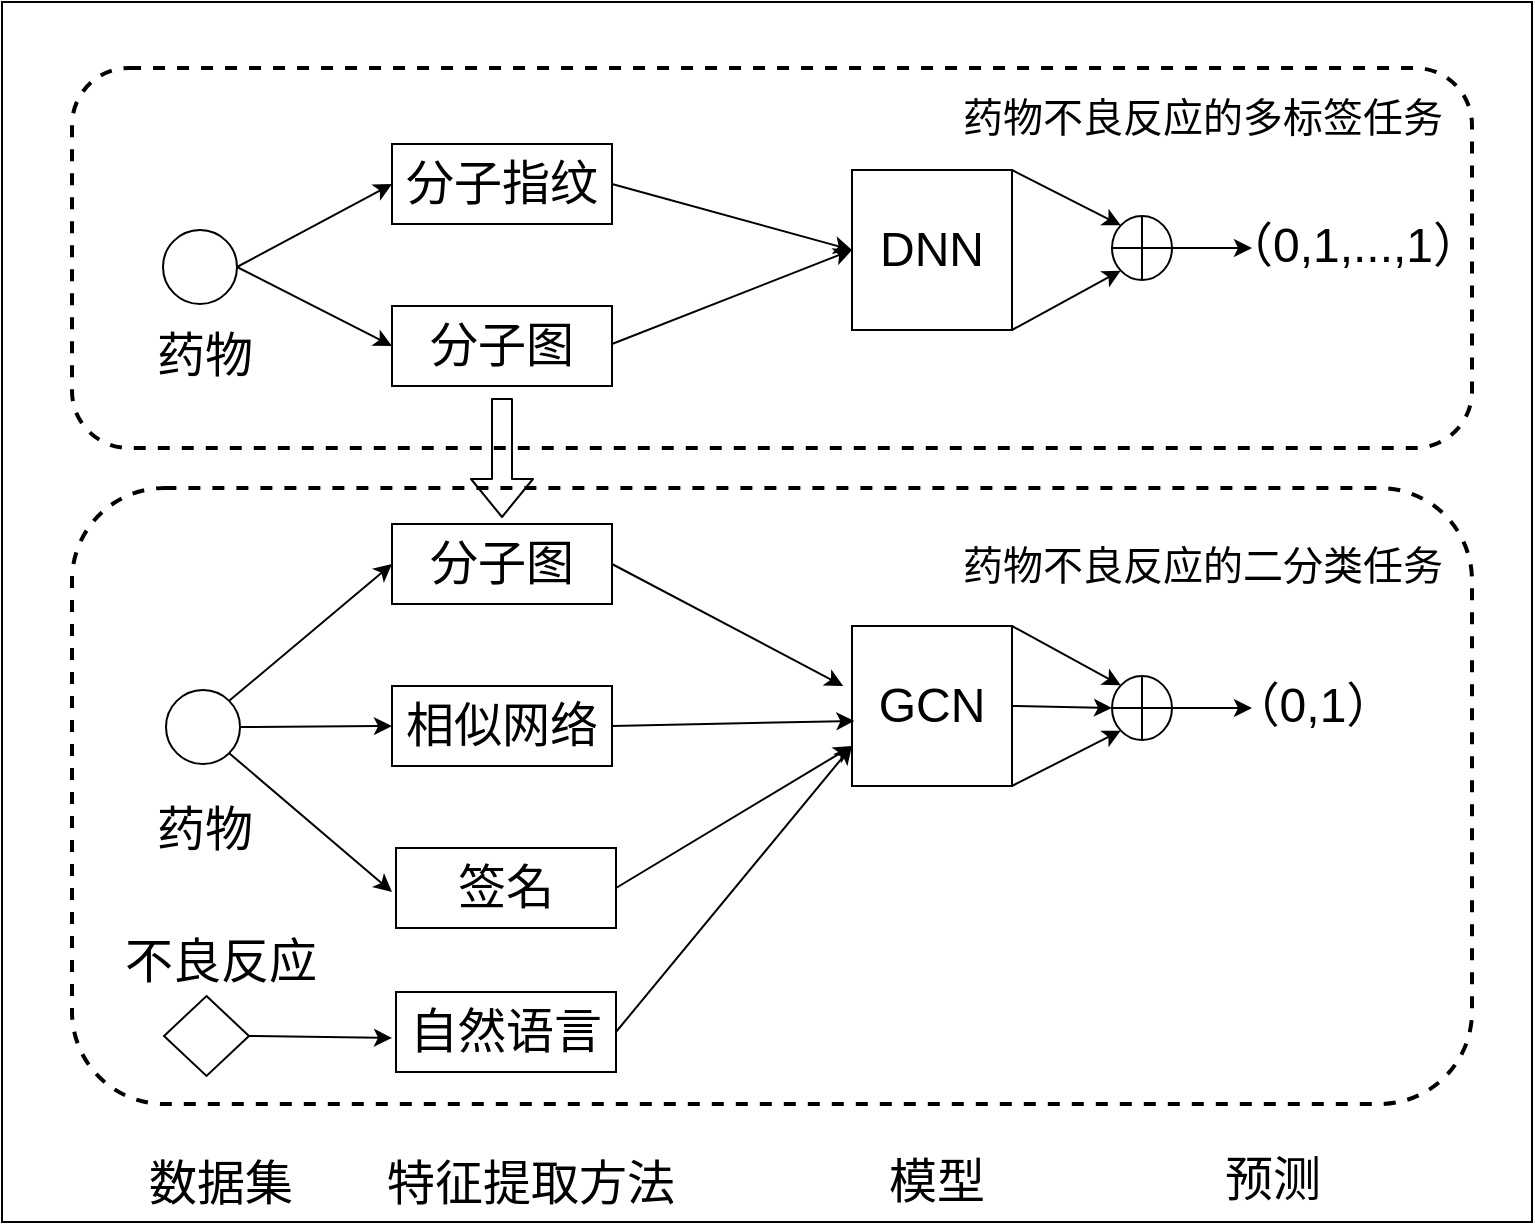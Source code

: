 <mxfile version="17.4.5" type="github">
  <diagram id="mqtwKgHRLnJq7YjzRvvf" name="第 1 页">
    <mxGraphModel dx="1221" dy="622" grid="1" gridSize="10" guides="1" tooltips="1" connect="1" arrows="1" fold="1" page="1" pageScale="1" pageWidth="100" pageHeight="100" math="0" shadow="0">
      <root>
        <mxCell id="0" />
        <mxCell id="1" parent="0" />
        <mxCell id="-MCLap8j8SfnB-G9OxMJ-39" value="" style="rounded=0;whiteSpace=wrap;html=1;sketch=0;fontSize=24;fillColor=none;glass=1;" vertex="1" parent="1">
          <mxGeometry x="15" y="7" width="765" height="610" as="geometry" />
        </mxCell>
        <mxCell id="-MCLap8j8SfnB-G9OxMJ-35" value="" style="rounded=1;whiteSpace=wrap;html=1;sketch=0;fontSize=24;fillColor=none;dashed=1;strokeWidth=2;" vertex="1" parent="1">
          <mxGeometry x="50" y="250" width="700" height="308" as="geometry" />
        </mxCell>
        <mxCell id="JPeQPMN4TfNnXQcviVus-1" value="" style="ellipse;whiteSpace=wrap;html=1;aspect=fixed;" parent="1" vertex="1">
          <mxGeometry x="97" y="351" width="37" height="37" as="geometry" />
        </mxCell>
        <mxCell id="JPeQPMN4TfNnXQcviVus-2" value="" style="rhombus;whiteSpace=wrap;html=1;" parent="1" vertex="1">
          <mxGeometry x="96" y="504" width="42.5" height="40" as="geometry" />
        </mxCell>
        <mxCell id="JPeQPMN4TfNnXQcviVus-3" value="&lt;font style=&quot;font-size: 24px&quot;&gt;分子图&lt;/font&gt;" style="rounded=0;whiteSpace=wrap;html=1;" parent="1" vertex="1">
          <mxGeometry x="210" y="159" width="110" height="40" as="geometry" />
        </mxCell>
        <mxCell id="JPeQPMN4TfNnXQcviVus-4" value="&lt;font style=&quot;font-size: 24px&quot;&gt;相似网络&lt;/font&gt;" style="rounded=0;whiteSpace=wrap;html=1;" parent="1" vertex="1">
          <mxGeometry x="210" y="349" width="110" height="40" as="geometry" />
        </mxCell>
        <mxCell id="JPeQPMN4TfNnXQcviVus-5" value="&lt;font style=&quot;font-size: 24px&quot;&gt;签名&lt;/font&gt;" style="rounded=0;whiteSpace=wrap;html=1;" parent="1" vertex="1">
          <mxGeometry x="212" y="430" width="110" height="40" as="geometry" />
        </mxCell>
        <mxCell id="JPeQPMN4TfNnXQcviVus-6" value="&lt;span style=&quot;font-size: 24px&quot;&gt;自然语言&lt;/span&gt;" style="rounded=0;whiteSpace=wrap;html=1;" parent="1" vertex="1">
          <mxGeometry x="212" y="502" width="110" height="40" as="geometry" />
        </mxCell>
        <mxCell id="JPeQPMN4TfNnXQcviVus-11" value="GCN" style="whiteSpace=wrap;html=1;aspect=fixed;fontSize=24;" parent="1" vertex="1">
          <mxGeometry x="440" y="319" width="80" height="80" as="geometry" />
        </mxCell>
        <mxCell id="JPeQPMN4TfNnXQcviVus-15" value="" style="endArrow=classic;html=1;rounded=0;fontSize=24;exitX=1;exitY=0.5;exitDx=0;exitDy=0;" parent="1" source="JPeQPMN4TfNnXQcviVus-2" edge="1">
          <mxGeometry width="50" height="50" relative="1" as="geometry">
            <mxPoint x="150" y="535" as="sourcePoint" />
            <mxPoint x="210" y="525" as="targetPoint" />
          </mxGeometry>
        </mxCell>
        <mxCell id="JPeQPMN4TfNnXQcviVus-18" value="" style="endArrow=classic;html=1;rounded=0;fontSize=24;exitX=1;exitY=0.5;exitDx=0;exitDy=0;entryX=0.015;entryY=0.593;entryDx=0;entryDy=0;entryPerimeter=0;" parent="1" source="JPeQPMN4TfNnXQcviVus-4" target="JPeQPMN4TfNnXQcviVus-11" edge="1">
          <mxGeometry width="50" height="50" relative="1" as="geometry">
            <mxPoint x="350" y="452" as="sourcePoint" />
            <mxPoint x="400" y="402" as="targetPoint" />
          </mxGeometry>
        </mxCell>
        <mxCell id="JPeQPMN4TfNnXQcviVus-19" value="" style="endArrow=classic;html=1;rounded=0;fontSize=24;exitX=1;exitY=0.5;exitDx=0;exitDy=0;entryX=0;entryY=0.75;entryDx=0;entryDy=0;" parent="1" source="JPeQPMN4TfNnXQcviVus-5" target="JPeQPMN4TfNnXQcviVus-11" edge="1">
          <mxGeometry width="50" height="50" relative="1" as="geometry">
            <mxPoint x="390" y="572" as="sourcePoint" />
            <mxPoint x="440" y="522" as="targetPoint" />
          </mxGeometry>
        </mxCell>
        <mxCell id="JPeQPMN4TfNnXQcviVus-20" value="" style="endArrow=classic;html=1;rounded=0;fontSize=24;exitX=1;exitY=0.5;exitDx=0;exitDy=0;entryX=0;entryY=0.75;entryDx=0;entryDy=0;" parent="1" source="JPeQPMN4TfNnXQcviVus-6" target="JPeQPMN4TfNnXQcviVus-11" edge="1">
          <mxGeometry width="50" height="50" relative="1" as="geometry">
            <mxPoint x="370" y="552" as="sourcePoint" />
            <mxPoint x="420" y="502" as="targetPoint" />
          </mxGeometry>
        </mxCell>
        <mxCell id="JPeQPMN4TfNnXQcviVus-22" value="药物" style="text;html=1;resizable=0;autosize=1;align=center;verticalAlign=middle;points=[];fillColor=none;strokeColor=none;rounded=0;fontSize=24;" parent="1" vertex="1">
          <mxGeometry x="85.5" y="169" width="60" height="30" as="geometry" />
        </mxCell>
        <mxCell id="JPeQPMN4TfNnXQcviVus-24" value="不良反应" style="text;html=1;resizable=0;autosize=1;align=center;verticalAlign=middle;points=[];fillColor=none;strokeColor=none;rounded=0;fontSize=24;" parent="1" vertex="1">
          <mxGeometry x="68.75" y="472" width="110" height="30" as="geometry" />
        </mxCell>
        <mxCell id="JPeQPMN4TfNnXQcviVus-26" value="（0,1）" style="text;html=1;resizable=0;autosize=1;align=center;verticalAlign=middle;points=[];fillColor=none;strokeColor=none;rounded=0;fontSize=24;" parent="1" vertex="1">
          <mxGeometry x="620" y="344" width="100" height="30" as="geometry" />
        </mxCell>
        <mxCell id="-MCLap8j8SfnB-G9OxMJ-1" value="&lt;font style=&quot;font-size: 24px&quot;&gt;DNN&lt;/font&gt;" style="whiteSpace=wrap;html=1;aspect=fixed;rounded=0;sketch=0;" vertex="1" parent="1">
          <mxGeometry x="440" y="91" width="80" height="80" as="geometry" />
        </mxCell>
        <mxCell id="-MCLap8j8SfnB-G9OxMJ-2" value="&lt;span style=&quot;font-size: 24px&quot;&gt;分子指纹&lt;/span&gt;" style="rounded=0;whiteSpace=wrap;html=1;" vertex="1" parent="1">
          <mxGeometry x="210" y="78" width="110" height="40" as="geometry" />
        </mxCell>
        <mxCell id="-MCLap8j8SfnB-G9OxMJ-3" value="" style="endArrow=classic;html=1;rounded=1;sketch=0;fontSize=24;curved=0;entryX=0;entryY=0.5;entryDx=0;entryDy=0;exitX=1;exitY=0.5;exitDx=0;exitDy=0;" edge="1" parent="1" source="-MCLap8j8SfnB-G9OxMJ-25" target="-MCLap8j8SfnB-G9OxMJ-2">
          <mxGeometry width="50" height="50" relative="1" as="geometry">
            <mxPoint x="100" y="118" as="sourcePoint" />
            <mxPoint x="190" y="148" as="targetPoint" />
          </mxGeometry>
        </mxCell>
        <mxCell id="-MCLap8j8SfnB-G9OxMJ-4" value="" style="endArrow=classic;html=1;rounded=1;sketch=0;fontSize=24;curved=0;exitX=1;exitY=0.5;exitDx=0;exitDy=0;entryX=0;entryY=0.5;entryDx=0;entryDy=0;" edge="1" parent="1" source="-MCLap8j8SfnB-G9OxMJ-25" target="JPeQPMN4TfNnXQcviVus-3">
          <mxGeometry width="50" height="50" relative="1" as="geometry">
            <mxPoint x="130" y="278" as="sourcePoint" />
            <mxPoint x="180" y="228" as="targetPoint" />
          </mxGeometry>
        </mxCell>
        <mxCell id="-MCLap8j8SfnB-G9OxMJ-5" value="" style="endArrow=classic;html=1;rounded=1;sketch=0;fontSize=24;curved=0;exitX=1;exitY=0.5;exitDx=0;exitDy=0;entryX=0;entryY=0.5;entryDx=0;entryDy=0;" edge="1" parent="1" source="JPeQPMN4TfNnXQcviVus-1" target="JPeQPMN4TfNnXQcviVus-4">
          <mxGeometry width="50" height="50" relative="1" as="geometry">
            <mxPoint x="150" y="382" as="sourcePoint" />
            <mxPoint x="200" y="332" as="targetPoint" />
          </mxGeometry>
        </mxCell>
        <mxCell id="-MCLap8j8SfnB-G9OxMJ-6" value="" style="endArrow=classic;html=1;rounded=1;sketch=0;fontSize=24;curved=0;exitX=1;exitY=1;exitDx=0;exitDy=0;" edge="1" parent="1" source="JPeQPMN4TfNnXQcviVus-1">
          <mxGeometry width="50" height="50" relative="1" as="geometry">
            <mxPoint x="150" y="452" as="sourcePoint" />
            <mxPoint x="210" y="452" as="targetPoint" />
          </mxGeometry>
        </mxCell>
        <mxCell id="-MCLap8j8SfnB-G9OxMJ-7" value="" style="endArrow=classic;html=1;rounded=1;sketch=0;fontSize=24;curved=0;exitX=1;exitY=0.5;exitDx=0;exitDy=0;entryX=0;entryY=0.5;entryDx=0;entryDy=0;" edge="1" parent="1" source="-MCLap8j8SfnB-G9OxMJ-2" target="-MCLap8j8SfnB-G9OxMJ-1">
          <mxGeometry width="50" height="50" relative="1" as="geometry">
            <mxPoint x="350" y="128" as="sourcePoint" />
            <mxPoint x="400" y="78" as="targetPoint" />
          </mxGeometry>
        </mxCell>
        <mxCell id="-MCLap8j8SfnB-G9OxMJ-8" value="" style="endArrow=classic;html=1;rounded=1;sketch=0;fontSize=24;curved=0;entryX=0;entryY=0.5;entryDx=0;entryDy=0;" edge="1" parent="1" target="-MCLap8j8SfnB-G9OxMJ-1">
          <mxGeometry width="50" height="50" relative="1" as="geometry">
            <mxPoint x="320" y="178" as="sourcePoint" />
            <mxPoint x="390" y="148" as="targetPoint" />
          </mxGeometry>
        </mxCell>
        <mxCell id="-MCLap8j8SfnB-G9OxMJ-9" value="数据集" style="text;html=1;resizable=0;autosize=1;align=center;verticalAlign=middle;points=[];fillColor=none;strokeColor=none;rounded=0;sketch=0;fontSize=24;" vertex="1" parent="1">
          <mxGeometry x="78.75" y="583" width="90" height="30" as="geometry" />
        </mxCell>
        <mxCell id="-MCLap8j8SfnB-G9OxMJ-10" value="特征提取方法" style="text;html=1;resizable=0;autosize=1;align=center;verticalAlign=middle;points=[];fillColor=none;strokeColor=none;rounded=0;sketch=0;fontSize=24;" vertex="1" parent="1">
          <mxGeometry x="199" y="583" width="160" height="30" as="geometry" />
        </mxCell>
        <mxCell id="-MCLap8j8SfnB-G9OxMJ-11" value="模型" style="text;html=1;resizable=0;autosize=1;align=center;verticalAlign=middle;points=[];fillColor=none;strokeColor=none;rounded=0;sketch=0;fontSize=24;" vertex="1" parent="1">
          <mxGeometry x="452" y="582" width="60" height="30" as="geometry" />
        </mxCell>
        <mxCell id="-MCLap8j8SfnB-G9OxMJ-12" value="预测" style="text;html=1;resizable=0;autosize=1;align=center;verticalAlign=middle;points=[];fillColor=none;strokeColor=none;rounded=0;sketch=0;fontSize=24;" vertex="1" parent="1">
          <mxGeometry x="620" y="581" width="60" height="30" as="geometry" />
        </mxCell>
        <mxCell id="-MCLap8j8SfnB-G9OxMJ-13" value="" style="shape=orEllipse;perimeter=ellipsePerimeter;whiteSpace=wrap;html=1;backgroundOutline=1;rounded=0;sketch=0;fontSize=24;" vertex="1" parent="1">
          <mxGeometry x="570" y="344" width="30" height="32" as="geometry" />
        </mxCell>
        <mxCell id="-MCLap8j8SfnB-G9OxMJ-14" value="" style="endArrow=classic;html=1;rounded=1;sketch=0;fontSize=24;curved=0;exitX=1;exitY=0;exitDx=0;exitDy=0;entryX=0;entryY=0;entryDx=0;entryDy=0;" edge="1" parent="1" source="JPeQPMN4TfNnXQcviVus-11" target="-MCLap8j8SfnB-G9OxMJ-13">
          <mxGeometry width="50" height="50" relative="1" as="geometry">
            <mxPoint x="560" y="328" as="sourcePoint" />
            <mxPoint x="610" y="278" as="targetPoint" />
          </mxGeometry>
        </mxCell>
        <mxCell id="-MCLap8j8SfnB-G9OxMJ-15" value="" style="endArrow=classic;html=1;rounded=1;sketch=0;fontSize=24;curved=0;exitX=1;exitY=0.5;exitDx=0;exitDy=0;entryX=0;entryY=0.5;entryDx=0;entryDy=0;" edge="1" parent="1" source="JPeQPMN4TfNnXQcviVus-11" target="-MCLap8j8SfnB-G9OxMJ-13">
          <mxGeometry width="50" height="50" relative="1" as="geometry">
            <mxPoint x="540" y="449" as="sourcePoint" />
            <mxPoint x="590" y="399" as="targetPoint" />
          </mxGeometry>
        </mxCell>
        <mxCell id="-MCLap8j8SfnB-G9OxMJ-16" value="" style="endArrow=classic;html=1;rounded=1;sketch=0;fontSize=24;curved=0;exitX=1;exitY=1;exitDx=0;exitDy=0;entryX=0;entryY=1;entryDx=0;entryDy=0;" edge="1" parent="1" source="JPeQPMN4TfNnXQcviVus-11" target="-MCLap8j8SfnB-G9OxMJ-13">
          <mxGeometry width="50" height="50" relative="1" as="geometry">
            <mxPoint x="540" y="428" as="sourcePoint" />
            <mxPoint x="590" y="378" as="targetPoint" />
          </mxGeometry>
        </mxCell>
        <mxCell id="-MCLap8j8SfnB-G9OxMJ-17" value="" style="endArrow=classic;html=1;rounded=1;sketch=0;fontSize=24;curved=0;exitX=1;exitY=0.5;exitDx=0;exitDy=0;" edge="1" parent="1" source="-MCLap8j8SfnB-G9OxMJ-13">
          <mxGeometry width="50" height="50" relative="1" as="geometry">
            <mxPoint x="620" y="448" as="sourcePoint" />
            <mxPoint x="640" y="360" as="targetPoint" />
          </mxGeometry>
        </mxCell>
        <mxCell id="-MCLap8j8SfnB-G9OxMJ-18" value="" style="shape=orEllipse;perimeter=ellipsePerimeter;whiteSpace=wrap;html=1;backgroundOutline=1;rounded=0;sketch=0;fontSize=24;" vertex="1" parent="1">
          <mxGeometry x="570" y="114" width="30" height="32" as="geometry" />
        </mxCell>
        <mxCell id="-MCLap8j8SfnB-G9OxMJ-19" value="" style="endArrow=classic;html=1;rounded=1;sketch=0;fontSize=24;curved=0;exitX=1;exitY=1;exitDx=0;exitDy=0;entryX=0;entryY=1;entryDx=0;entryDy=0;" edge="1" parent="1" source="-MCLap8j8SfnB-G9OxMJ-1" target="-MCLap8j8SfnB-G9OxMJ-18">
          <mxGeometry width="50" height="50" relative="1" as="geometry">
            <mxPoint x="530" y="178" as="sourcePoint" />
            <mxPoint x="580" y="128" as="targetPoint" />
          </mxGeometry>
        </mxCell>
        <mxCell id="-MCLap8j8SfnB-G9OxMJ-20" value="" style="endArrow=classic;html=1;rounded=1;sketch=0;fontSize=24;curved=0;exitX=1;exitY=0;exitDx=0;exitDy=0;entryX=0;entryY=0;entryDx=0;entryDy=0;" edge="1" parent="1" source="-MCLap8j8SfnB-G9OxMJ-1" target="-MCLap8j8SfnB-G9OxMJ-18">
          <mxGeometry width="50" height="50" relative="1" as="geometry">
            <mxPoint x="550" y="78" as="sourcePoint" />
            <mxPoint x="600" y="28" as="targetPoint" />
          </mxGeometry>
        </mxCell>
        <mxCell id="-MCLap8j8SfnB-G9OxMJ-21" value="" style="endArrow=classic;html=1;rounded=1;sketch=0;fontSize=24;curved=0;exitX=1;exitY=0.5;exitDx=0;exitDy=0;" edge="1" parent="1" source="-MCLap8j8SfnB-G9OxMJ-18">
          <mxGeometry width="50" height="50" relative="1" as="geometry">
            <mxPoint x="670" y="180" as="sourcePoint" />
            <mxPoint x="640" y="130" as="targetPoint" />
          </mxGeometry>
        </mxCell>
        <mxCell id="-MCLap8j8SfnB-G9OxMJ-22" value="（0,1,...,1）" style="text;html=1;resizable=0;autosize=1;align=center;verticalAlign=middle;points=[];fillColor=none;strokeColor=none;rounded=0;fontSize=24;" vertex="1" parent="1">
          <mxGeometry x="620" y="114" width="140" height="30" as="geometry" />
        </mxCell>
        <mxCell id="-MCLap8j8SfnB-G9OxMJ-25" value="" style="ellipse;whiteSpace=wrap;html=1;aspect=fixed;" vertex="1" parent="1">
          <mxGeometry x="95.5" y="121" width="37" height="37" as="geometry" />
        </mxCell>
        <mxCell id="-MCLap8j8SfnB-G9OxMJ-26" value="药物" style="text;html=1;resizable=0;autosize=1;align=center;verticalAlign=middle;points=[];fillColor=none;strokeColor=none;rounded=0;fontSize=24;" vertex="1" parent="1">
          <mxGeometry x="85.5" y="406" width="60" height="30" as="geometry" />
        </mxCell>
        <mxCell id="-MCLap8j8SfnB-G9OxMJ-29" value="&lt;font style=&quot;font-size: 24px&quot;&gt;分子图&lt;/font&gt;" style="rounded=0;whiteSpace=wrap;html=1;" vertex="1" parent="1">
          <mxGeometry x="210" y="268" width="110" height="40" as="geometry" />
        </mxCell>
        <mxCell id="-MCLap8j8SfnB-G9OxMJ-30" value="" style="endArrow=classic;html=1;rounded=1;sketch=0;fontSize=24;curved=0;exitX=1;exitY=0;exitDx=0;exitDy=0;entryX=0;entryY=0.5;entryDx=0;entryDy=0;" edge="1" parent="1" source="JPeQPMN4TfNnXQcviVus-1" target="-MCLap8j8SfnB-G9OxMJ-29">
          <mxGeometry width="50" height="50" relative="1" as="geometry">
            <mxPoint x="130" y="348" as="sourcePoint" />
            <mxPoint x="200" y="298" as="targetPoint" />
          </mxGeometry>
        </mxCell>
        <mxCell id="-MCLap8j8SfnB-G9OxMJ-32" value="" style="shape=flexArrow;endArrow=classic;html=1;rounded=1;sketch=0;fontSize=24;curved=0;entryX=0.5;entryY=0;entryDx=0;entryDy=0;" edge="1" parent="1">
          <mxGeometry width="50" height="50" relative="1" as="geometry">
            <mxPoint x="265" y="205" as="sourcePoint" />
            <mxPoint x="265" y="265" as="targetPoint" />
          </mxGeometry>
        </mxCell>
        <mxCell id="-MCLap8j8SfnB-G9OxMJ-33" value="" style="endArrow=classic;html=1;rounded=1;sketch=0;fontSize=24;curved=0;exitX=1;exitY=0.5;exitDx=0;exitDy=0;entryX=-0.055;entryY=0.375;entryDx=0;entryDy=0;entryPerimeter=0;" edge="1" parent="1" source="-MCLap8j8SfnB-G9OxMJ-29" target="JPeQPMN4TfNnXQcviVus-11">
          <mxGeometry width="50" height="50" relative="1" as="geometry">
            <mxPoint x="460" y="298" as="sourcePoint" />
            <mxPoint x="510" y="248" as="targetPoint" />
          </mxGeometry>
        </mxCell>
        <mxCell id="-MCLap8j8SfnB-G9OxMJ-34" value="" style="rounded=1;whiteSpace=wrap;html=1;sketch=0;fontSize=24;fillColor=none;dashed=1;strokeWidth=2;" vertex="1" parent="1">
          <mxGeometry x="50" y="40" width="700" height="190" as="geometry" />
        </mxCell>
        <mxCell id="-MCLap8j8SfnB-G9OxMJ-37" value="&lt;font face=&quot;Times New Roman&quot; style=&quot;font-size: 20px&quot;&gt;药物不良反应的多标签任务&lt;/font&gt;" style="text;html=1;resizable=0;autosize=1;align=center;verticalAlign=middle;points=[];fillColor=none;strokeColor=none;rounded=0;sketch=0;fontSize=24;" vertex="1" parent="1">
          <mxGeometry x="485" y="44" width="260" height="40" as="geometry" />
        </mxCell>
        <mxCell id="-MCLap8j8SfnB-G9OxMJ-38" value="&lt;font style=&quot;font-size: 20px&quot;&gt;药物不良反应的二分类任务&lt;/font&gt;" style="text;html=1;resizable=0;autosize=1;align=center;verticalAlign=middle;points=[];fillColor=none;strokeColor=none;rounded=0;sketch=0;fontSize=24;" vertex="1" parent="1">
          <mxGeometry x="485" y="268" width="260" height="40" as="geometry" />
        </mxCell>
      </root>
    </mxGraphModel>
  </diagram>
</mxfile>
